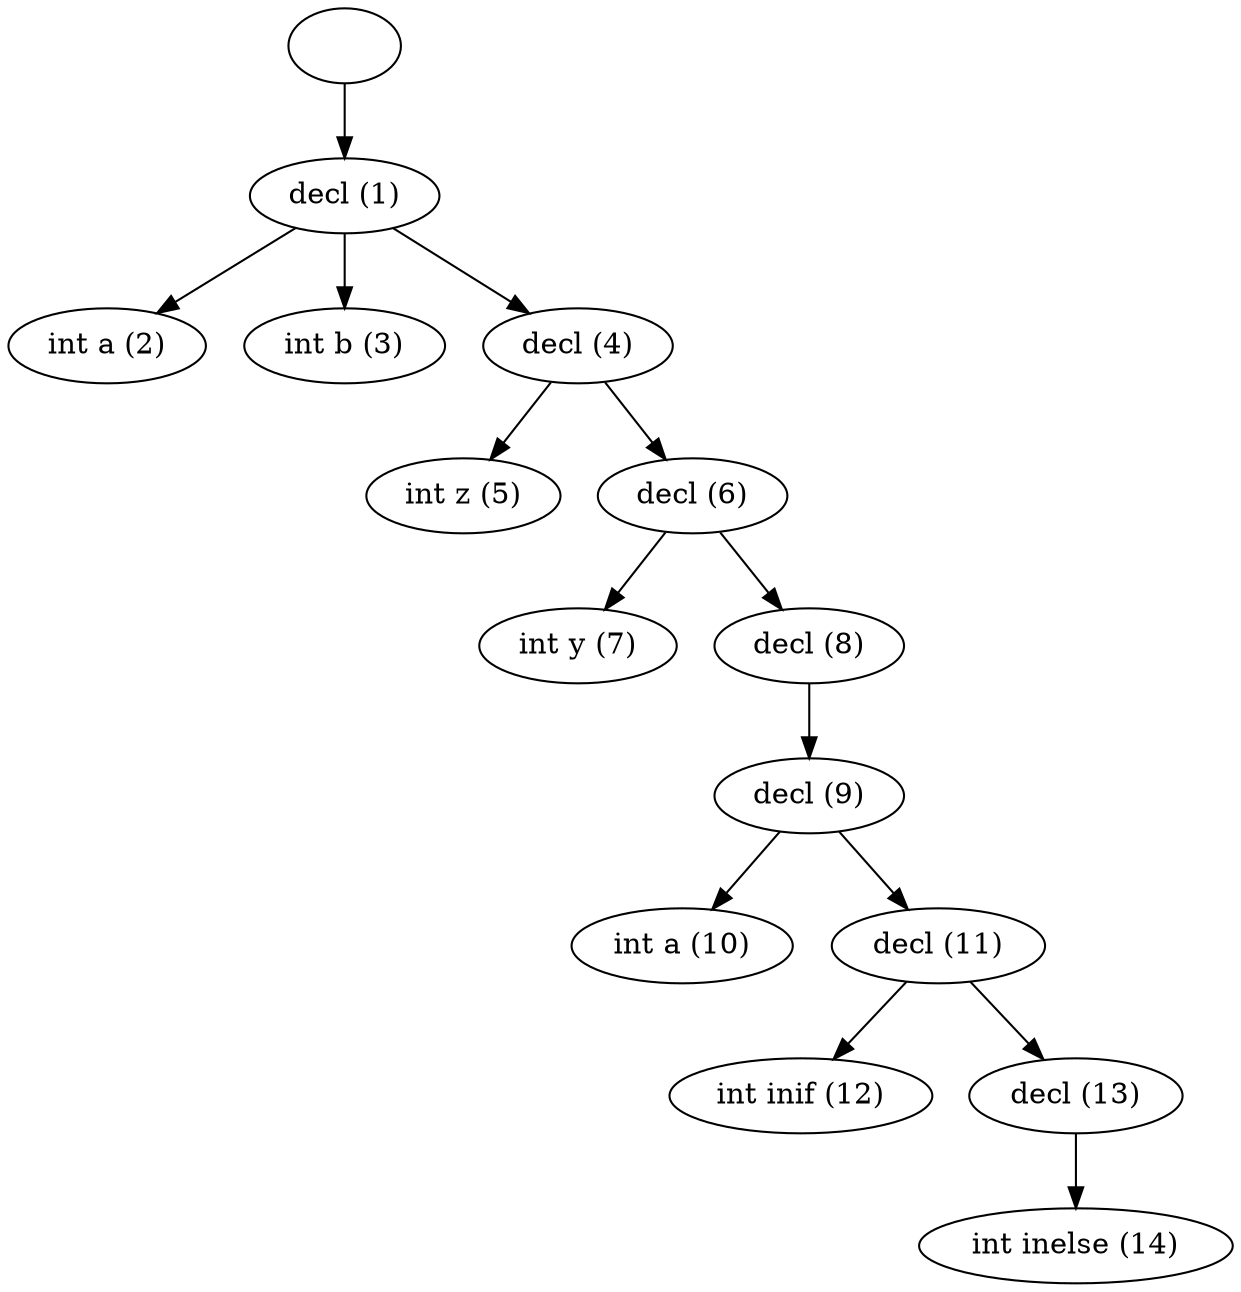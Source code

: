 digraph ast {
"" -> "decl (1)";
"decl (1)" -> "int a (2)";
"decl (1)" -> "int b (3)";
"decl (1)" -> "decl (4)";
"decl (4)" -> "int z (5)";
"decl (4)" -> "decl (6)";
"decl (6)" -> "int y (7)";
"decl (6)" -> "decl (8)";
"decl (8)" -> "decl (9)";
"decl (9)" -> "int a (10)";
"decl (9)" -> "decl (11)";
"decl (11)" -> "int inif (12)";
"decl (11)" -> "decl (13)";
"decl (13)" -> "int inelse (14)";
}
